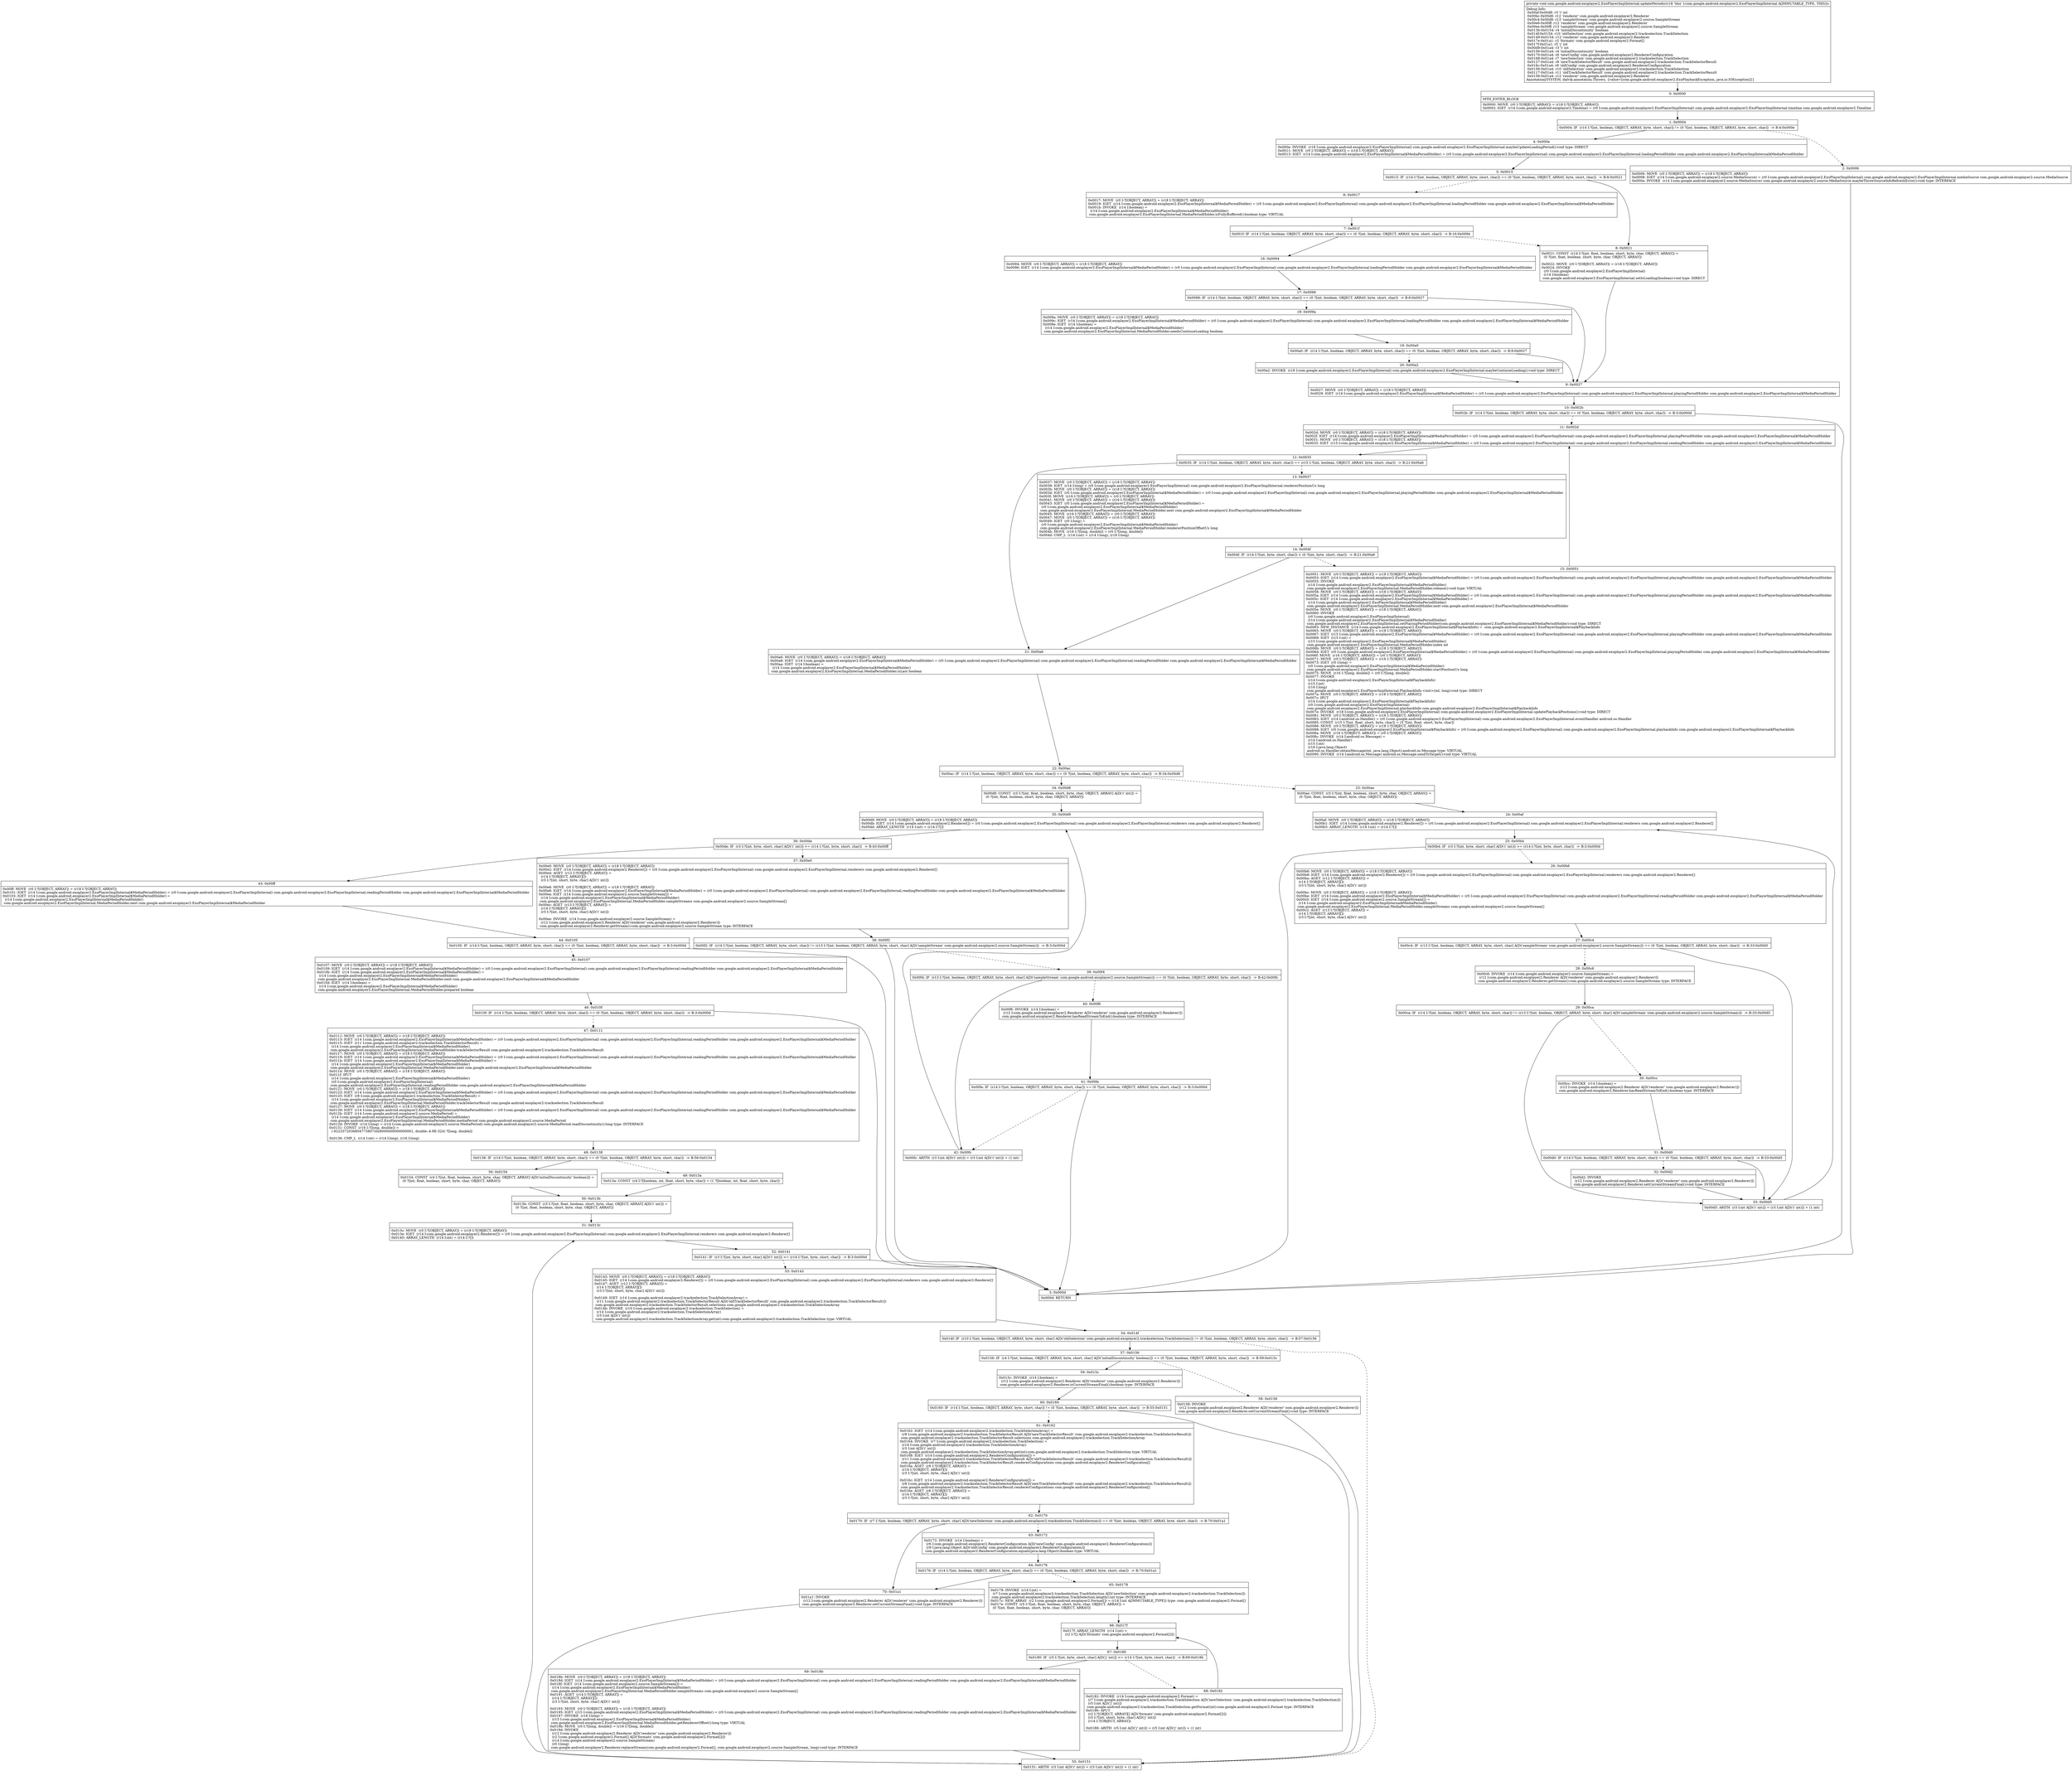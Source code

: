 digraph "CFG forcom.google.android.exoplayer2.ExoPlayerImplInternal.updatePeriods()V" {
Node_0 [shape=record,label="{0\:\ 0x0000|MTH_ENTER_BLOCK\l|0x0000: MOVE  (r0 I:?[OBJECT, ARRAY]) = (r18 I:?[OBJECT, ARRAY]) \l0x0002: IGET  (r14 I:com.google.android.exoplayer2.Timeline) = (r0 I:com.google.android.exoplayer2.ExoPlayerImplInternal) com.google.android.exoplayer2.ExoPlayerImplInternal.timeline com.google.android.exoplayer2.Timeline \l}"];
Node_1 [shape=record,label="{1\:\ 0x0004|0x0004: IF  (r14 I:?[int, boolean, OBJECT, ARRAY, byte, short, char]) != (0 ?[int, boolean, OBJECT, ARRAY, byte, short, char])  \-\> B:4:0x000e \l}"];
Node_2 [shape=record,label="{2\:\ 0x0006|0x0006: MOVE  (r0 I:?[OBJECT, ARRAY]) = (r18 I:?[OBJECT, ARRAY]) \l0x0008: IGET  (r14 I:com.google.android.exoplayer2.source.MediaSource) = (r0 I:com.google.android.exoplayer2.ExoPlayerImplInternal) com.google.android.exoplayer2.ExoPlayerImplInternal.mediaSource com.google.android.exoplayer2.source.MediaSource \l0x000a: INVOKE  (r14 I:com.google.android.exoplayer2.source.MediaSource) com.google.android.exoplayer2.source.MediaSource.maybeThrowSourceInfoRefreshError():void type: INTERFACE \l}"];
Node_3 [shape=record,label="{3\:\ 0x000d|0x000d: RETURN   \l}"];
Node_4 [shape=record,label="{4\:\ 0x000e|0x000e: INVOKE  (r18 I:com.google.android.exoplayer2.ExoPlayerImplInternal) com.google.android.exoplayer2.ExoPlayerImplInternal.maybeUpdateLoadingPeriod():void type: DIRECT \l0x0011: MOVE  (r0 I:?[OBJECT, ARRAY]) = (r18 I:?[OBJECT, ARRAY]) \l0x0013: IGET  (r14 I:com.google.android.exoplayer2.ExoPlayerImplInternal$MediaPeriodHolder) = (r0 I:com.google.android.exoplayer2.ExoPlayerImplInternal) com.google.android.exoplayer2.ExoPlayerImplInternal.loadingPeriodHolder com.google.android.exoplayer2.ExoPlayerImplInternal$MediaPeriodHolder \l}"];
Node_5 [shape=record,label="{5\:\ 0x0015|0x0015: IF  (r14 I:?[int, boolean, OBJECT, ARRAY, byte, short, char]) == (0 ?[int, boolean, OBJECT, ARRAY, byte, short, char])  \-\> B:8:0x0021 \l}"];
Node_6 [shape=record,label="{6\:\ 0x0017|0x0017: MOVE  (r0 I:?[OBJECT, ARRAY]) = (r18 I:?[OBJECT, ARRAY]) \l0x0019: IGET  (r14 I:com.google.android.exoplayer2.ExoPlayerImplInternal$MediaPeriodHolder) = (r0 I:com.google.android.exoplayer2.ExoPlayerImplInternal) com.google.android.exoplayer2.ExoPlayerImplInternal.loadingPeriodHolder com.google.android.exoplayer2.ExoPlayerImplInternal$MediaPeriodHolder \l0x001b: INVOKE  (r14 I:boolean) = \l  (r14 I:com.google.android.exoplayer2.ExoPlayerImplInternal$MediaPeriodHolder)\l com.google.android.exoplayer2.ExoPlayerImplInternal.MediaPeriodHolder.isFullyBuffered():boolean type: VIRTUAL \l}"];
Node_7 [shape=record,label="{7\:\ 0x001f|0x001f: IF  (r14 I:?[int, boolean, OBJECT, ARRAY, byte, short, char]) == (0 ?[int, boolean, OBJECT, ARRAY, byte, short, char])  \-\> B:16:0x0094 \l}"];
Node_8 [shape=record,label="{8\:\ 0x0021|0x0021: CONST  (r14 I:?[int, float, boolean, short, byte, char, OBJECT, ARRAY]) = \l  (0 ?[int, float, boolean, short, byte, char, OBJECT, ARRAY])\l \l0x0022: MOVE  (r0 I:?[OBJECT, ARRAY]) = (r18 I:?[OBJECT, ARRAY]) \l0x0024: INVOKE  \l  (r0 I:com.google.android.exoplayer2.ExoPlayerImplInternal)\l  (r14 I:boolean)\l com.google.android.exoplayer2.ExoPlayerImplInternal.setIsLoading(boolean):void type: DIRECT \l}"];
Node_9 [shape=record,label="{9\:\ 0x0027|0x0027: MOVE  (r0 I:?[OBJECT, ARRAY]) = (r18 I:?[OBJECT, ARRAY]) \l0x0029: IGET  (r14 I:com.google.android.exoplayer2.ExoPlayerImplInternal$MediaPeriodHolder) = (r0 I:com.google.android.exoplayer2.ExoPlayerImplInternal) com.google.android.exoplayer2.ExoPlayerImplInternal.playingPeriodHolder com.google.android.exoplayer2.ExoPlayerImplInternal$MediaPeriodHolder \l}"];
Node_10 [shape=record,label="{10\:\ 0x002b|0x002b: IF  (r14 I:?[int, boolean, OBJECT, ARRAY, byte, short, char]) == (0 ?[int, boolean, OBJECT, ARRAY, byte, short, char])  \-\> B:3:0x000d \l}"];
Node_11 [shape=record,label="{11\:\ 0x002d|0x002d: MOVE  (r0 I:?[OBJECT, ARRAY]) = (r18 I:?[OBJECT, ARRAY]) \l0x002f: IGET  (r14 I:com.google.android.exoplayer2.ExoPlayerImplInternal$MediaPeriodHolder) = (r0 I:com.google.android.exoplayer2.ExoPlayerImplInternal) com.google.android.exoplayer2.ExoPlayerImplInternal.playingPeriodHolder com.google.android.exoplayer2.ExoPlayerImplInternal$MediaPeriodHolder \l0x0031: MOVE  (r0 I:?[OBJECT, ARRAY]) = (r18 I:?[OBJECT, ARRAY]) \l0x0033: IGET  (r15 I:com.google.android.exoplayer2.ExoPlayerImplInternal$MediaPeriodHolder) = (r0 I:com.google.android.exoplayer2.ExoPlayerImplInternal) com.google.android.exoplayer2.ExoPlayerImplInternal.readingPeriodHolder com.google.android.exoplayer2.ExoPlayerImplInternal$MediaPeriodHolder \l}"];
Node_12 [shape=record,label="{12\:\ 0x0035|0x0035: IF  (r14 I:?[int, boolean, OBJECT, ARRAY, byte, short, char]) == (r15 I:?[int, boolean, OBJECT, ARRAY, byte, short, char])  \-\> B:21:0x00a6 \l}"];
Node_13 [shape=record,label="{13\:\ 0x0037|0x0037: MOVE  (r0 I:?[OBJECT, ARRAY]) = (r18 I:?[OBJECT, ARRAY]) \l0x0039: IGET  (r14 I:long) = (r0 I:com.google.android.exoplayer2.ExoPlayerImplInternal) com.google.android.exoplayer2.ExoPlayerImplInternal.rendererPositionUs long \l0x003b: MOVE  (r0 I:?[OBJECT, ARRAY]) = (r18 I:?[OBJECT, ARRAY]) \l0x003d: IGET  (r0 I:com.google.android.exoplayer2.ExoPlayerImplInternal$MediaPeriodHolder) = (r0 I:com.google.android.exoplayer2.ExoPlayerImplInternal) com.google.android.exoplayer2.ExoPlayerImplInternal.playingPeriodHolder com.google.android.exoplayer2.ExoPlayerImplInternal$MediaPeriodHolder \l0x003f: MOVE  (r16 I:?[OBJECT, ARRAY]) = (r0 I:?[OBJECT, ARRAY]) \l0x0041: MOVE  (r0 I:?[OBJECT, ARRAY]) = (r16 I:?[OBJECT, ARRAY]) \l0x0043: IGET  (r0 I:com.google.android.exoplayer2.ExoPlayerImplInternal$MediaPeriodHolder) = \l  (r0 I:com.google.android.exoplayer2.ExoPlayerImplInternal$MediaPeriodHolder)\l com.google.android.exoplayer2.ExoPlayerImplInternal.MediaPeriodHolder.next com.google.android.exoplayer2.ExoPlayerImplInternal$MediaPeriodHolder \l0x0045: MOVE  (r16 I:?[OBJECT, ARRAY]) = (r0 I:?[OBJECT, ARRAY]) \l0x0047: MOVE  (r0 I:?[OBJECT, ARRAY]) = (r16 I:?[OBJECT, ARRAY]) \l0x0049: IGET  (r0 I:long) = \l  (r0 I:com.google.android.exoplayer2.ExoPlayerImplInternal$MediaPeriodHolder)\l com.google.android.exoplayer2.ExoPlayerImplInternal.MediaPeriodHolder.rendererPositionOffsetUs long \l0x004b: MOVE  (r16 I:?[long, double]) = (r0 I:?[long, double]) \l0x004d: CMP_L  (r14 I:int) = (r14 I:long), (r16 I:long) \l}"];
Node_14 [shape=record,label="{14\:\ 0x004f|0x004f: IF  (r14 I:?[int, byte, short, char]) \< (0 ?[int, byte, short, char])  \-\> B:21:0x00a6 \l}"];
Node_15 [shape=record,label="{15\:\ 0x0051|0x0051: MOVE  (r0 I:?[OBJECT, ARRAY]) = (r18 I:?[OBJECT, ARRAY]) \l0x0053: IGET  (r14 I:com.google.android.exoplayer2.ExoPlayerImplInternal$MediaPeriodHolder) = (r0 I:com.google.android.exoplayer2.ExoPlayerImplInternal) com.google.android.exoplayer2.ExoPlayerImplInternal.playingPeriodHolder com.google.android.exoplayer2.ExoPlayerImplInternal$MediaPeriodHolder \l0x0055: INVOKE  \l  (r14 I:com.google.android.exoplayer2.ExoPlayerImplInternal$MediaPeriodHolder)\l com.google.android.exoplayer2.ExoPlayerImplInternal.MediaPeriodHolder.release():void type: VIRTUAL \l0x0058: MOVE  (r0 I:?[OBJECT, ARRAY]) = (r18 I:?[OBJECT, ARRAY]) \l0x005a: IGET  (r14 I:com.google.android.exoplayer2.ExoPlayerImplInternal$MediaPeriodHolder) = (r0 I:com.google.android.exoplayer2.ExoPlayerImplInternal) com.google.android.exoplayer2.ExoPlayerImplInternal.playingPeriodHolder com.google.android.exoplayer2.ExoPlayerImplInternal$MediaPeriodHolder \l0x005c: IGET  (r14 I:com.google.android.exoplayer2.ExoPlayerImplInternal$MediaPeriodHolder) = \l  (r14 I:com.google.android.exoplayer2.ExoPlayerImplInternal$MediaPeriodHolder)\l com.google.android.exoplayer2.ExoPlayerImplInternal.MediaPeriodHolder.next com.google.android.exoplayer2.ExoPlayerImplInternal$MediaPeriodHolder \l0x005e: MOVE  (r0 I:?[OBJECT, ARRAY]) = (r18 I:?[OBJECT, ARRAY]) \l0x0060: INVOKE  \l  (r0 I:com.google.android.exoplayer2.ExoPlayerImplInternal)\l  (r14 I:com.google.android.exoplayer2.ExoPlayerImplInternal$MediaPeriodHolder)\l com.google.android.exoplayer2.ExoPlayerImplInternal.setPlayingPeriodHolder(com.google.android.exoplayer2.ExoPlayerImplInternal$MediaPeriodHolder):void type: DIRECT \l0x0063: NEW_INSTANCE  (r14 I:com.google.android.exoplayer2.ExoPlayerImplInternal$PlaybackInfo) =  com.google.android.exoplayer2.ExoPlayerImplInternal$PlaybackInfo \l0x0065: MOVE  (r0 I:?[OBJECT, ARRAY]) = (r18 I:?[OBJECT, ARRAY]) \l0x0067: IGET  (r15 I:com.google.android.exoplayer2.ExoPlayerImplInternal$MediaPeriodHolder) = (r0 I:com.google.android.exoplayer2.ExoPlayerImplInternal) com.google.android.exoplayer2.ExoPlayerImplInternal.playingPeriodHolder com.google.android.exoplayer2.ExoPlayerImplInternal$MediaPeriodHolder \l0x0069: IGET  (r15 I:int) = \l  (r15 I:com.google.android.exoplayer2.ExoPlayerImplInternal$MediaPeriodHolder)\l com.google.android.exoplayer2.ExoPlayerImplInternal.MediaPeriodHolder.index int \l0x006b: MOVE  (r0 I:?[OBJECT, ARRAY]) = (r18 I:?[OBJECT, ARRAY]) \l0x006d: IGET  (r0 I:com.google.android.exoplayer2.ExoPlayerImplInternal$MediaPeriodHolder) = (r0 I:com.google.android.exoplayer2.ExoPlayerImplInternal) com.google.android.exoplayer2.ExoPlayerImplInternal.playingPeriodHolder com.google.android.exoplayer2.ExoPlayerImplInternal$MediaPeriodHolder \l0x006f: MOVE  (r16 I:?[OBJECT, ARRAY]) = (r0 I:?[OBJECT, ARRAY]) \l0x0071: MOVE  (r0 I:?[OBJECT, ARRAY]) = (r16 I:?[OBJECT, ARRAY]) \l0x0073: IGET  (r0 I:long) = \l  (r0 I:com.google.android.exoplayer2.ExoPlayerImplInternal$MediaPeriodHolder)\l com.google.android.exoplayer2.ExoPlayerImplInternal.MediaPeriodHolder.startPositionUs long \l0x0075: MOVE  (r16 I:?[long, double]) = (r0 I:?[long, double]) \l0x0077: INVOKE  \l  (r14 I:com.google.android.exoplayer2.ExoPlayerImplInternal$PlaybackInfo)\l  (r15 I:int)\l  (r16 I:long)\l com.google.android.exoplayer2.ExoPlayerImplInternal.PlaybackInfo.\<init\>(int, long):void type: DIRECT \l0x007a: MOVE  (r0 I:?[OBJECT, ARRAY]) = (r18 I:?[OBJECT, ARRAY]) \l0x007c: IPUT  \l  (r14 I:com.google.android.exoplayer2.ExoPlayerImplInternal$PlaybackInfo)\l  (r0 I:com.google.android.exoplayer2.ExoPlayerImplInternal)\l com.google.android.exoplayer2.ExoPlayerImplInternal.playbackInfo com.google.android.exoplayer2.ExoPlayerImplInternal$PlaybackInfo \l0x007e: INVOKE  (r18 I:com.google.android.exoplayer2.ExoPlayerImplInternal) com.google.android.exoplayer2.ExoPlayerImplInternal.updatePlaybackPositions():void type: DIRECT \l0x0081: MOVE  (r0 I:?[OBJECT, ARRAY]) = (r18 I:?[OBJECT, ARRAY]) \l0x0083: IGET  (r14 I:android.os.Handler) = (r0 I:com.google.android.exoplayer2.ExoPlayerImplInternal) com.google.android.exoplayer2.ExoPlayerImplInternal.eventHandler android.os.Handler \l0x0085: CONST  (r15 I:?[int, float, short, byte, char]) = (5 ?[int, float, short, byte, char]) \l0x0086: MOVE  (r0 I:?[OBJECT, ARRAY]) = (r18 I:?[OBJECT, ARRAY]) \l0x0088: IGET  (r0 I:com.google.android.exoplayer2.ExoPlayerImplInternal$PlaybackInfo) = (r0 I:com.google.android.exoplayer2.ExoPlayerImplInternal) com.google.android.exoplayer2.ExoPlayerImplInternal.playbackInfo com.google.android.exoplayer2.ExoPlayerImplInternal$PlaybackInfo \l0x008a: MOVE  (r16 I:?[OBJECT, ARRAY]) = (r0 I:?[OBJECT, ARRAY]) \l0x008c: INVOKE  (r14 I:android.os.Message) = \l  (r14 I:android.os.Handler)\l  (r15 I:int)\l  (r16 I:java.lang.Object)\l android.os.Handler.obtainMessage(int, java.lang.Object):android.os.Message type: VIRTUAL \l0x0090: INVOKE  (r14 I:android.os.Message) android.os.Message.sendToTarget():void type: VIRTUAL \l}"];
Node_16 [shape=record,label="{16\:\ 0x0094|0x0094: MOVE  (r0 I:?[OBJECT, ARRAY]) = (r18 I:?[OBJECT, ARRAY]) \l0x0096: IGET  (r14 I:com.google.android.exoplayer2.ExoPlayerImplInternal$MediaPeriodHolder) = (r0 I:com.google.android.exoplayer2.ExoPlayerImplInternal) com.google.android.exoplayer2.ExoPlayerImplInternal.loadingPeriodHolder com.google.android.exoplayer2.ExoPlayerImplInternal$MediaPeriodHolder \l}"];
Node_17 [shape=record,label="{17\:\ 0x0098|0x0098: IF  (r14 I:?[int, boolean, OBJECT, ARRAY, byte, short, char]) == (0 ?[int, boolean, OBJECT, ARRAY, byte, short, char])  \-\> B:9:0x0027 \l}"];
Node_18 [shape=record,label="{18\:\ 0x009a|0x009a: MOVE  (r0 I:?[OBJECT, ARRAY]) = (r18 I:?[OBJECT, ARRAY]) \l0x009c: IGET  (r14 I:com.google.android.exoplayer2.ExoPlayerImplInternal$MediaPeriodHolder) = (r0 I:com.google.android.exoplayer2.ExoPlayerImplInternal) com.google.android.exoplayer2.ExoPlayerImplInternal.loadingPeriodHolder com.google.android.exoplayer2.ExoPlayerImplInternal$MediaPeriodHolder \l0x009e: IGET  (r14 I:boolean) = \l  (r14 I:com.google.android.exoplayer2.ExoPlayerImplInternal$MediaPeriodHolder)\l com.google.android.exoplayer2.ExoPlayerImplInternal.MediaPeriodHolder.needsContinueLoading boolean \l}"];
Node_19 [shape=record,label="{19\:\ 0x00a0|0x00a0: IF  (r14 I:?[int, boolean, OBJECT, ARRAY, byte, short, char]) == (0 ?[int, boolean, OBJECT, ARRAY, byte, short, char])  \-\> B:9:0x0027 \l}"];
Node_20 [shape=record,label="{20\:\ 0x00a2|0x00a2: INVOKE  (r18 I:com.google.android.exoplayer2.ExoPlayerImplInternal) com.google.android.exoplayer2.ExoPlayerImplInternal.maybeContinueLoading():void type: DIRECT \l}"];
Node_21 [shape=record,label="{21\:\ 0x00a6|0x00a6: MOVE  (r0 I:?[OBJECT, ARRAY]) = (r18 I:?[OBJECT, ARRAY]) \l0x00a8: IGET  (r14 I:com.google.android.exoplayer2.ExoPlayerImplInternal$MediaPeriodHolder) = (r0 I:com.google.android.exoplayer2.ExoPlayerImplInternal) com.google.android.exoplayer2.ExoPlayerImplInternal.readingPeriodHolder com.google.android.exoplayer2.ExoPlayerImplInternal$MediaPeriodHolder \l0x00aa: IGET  (r14 I:boolean) = \l  (r14 I:com.google.android.exoplayer2.ExoPlayerImplInternal$MediaPeriodHolder)\l com.google.android.exoplayer2.ExoPlayerImplInternal.MediaPeriodHolder.isLast boolean \l}"];
Node_22 [shape=record,label="{22\:\ 0x00ac|0x00ac: IF  (r14 I:?[int, boolean, OBJECT, ARRAY, byte, short, char]) == (0 ?[int, boolean, OBJECT, ARRAY, byte, short, char])  \-\> B:34:0x00d8 \l}"];
Node_23 [shape=record,label="{23\:\ 0x00ae|0x00ae: CONST  (r3 I:?[int, float, boolean, short, byte, char, OBJECT, ARRAY]) = \l  (0 ?[int, float, boolean, short, byte, char, OBJECT, ARRAY])\l \l}"];
Node_24 [shape=record,label="{24\:\ 0x00af|0x00af: MOVE  (r0 I:?[OBJECT, ARRAY]) = (r18 I:?[OBJECT, ARRAY]) \l0x00b1: IGET  (r14 I:com.google.android.exoplayer2.Renderer[]) = (r0 I:com.google.android.exoplayer2.ExoPlayerImplInternal) com.google.android.exoplayer2.ExoPlayerImplInternal.renderers com.google.android.exoplayer2.Renderer[] \l0x00b3: ARRAY_LENGTH  (r14 I:int) = (r14 I:?[]) \l}"];
Node_25 [shape=record,label="{25\:\ 0x00b4|0x00b4: IF  (r3 I:?[int, byte, short, char] A[D('i' int)]) \>= (r14 I:?[int, byte, short, char])  \-\> B:3:0x000d \l}"];
Node_26 [shape=record,label="{26\:\ 0x00b6|0x00b6: MOVE  (r0 I:?[OBJECT, ARRAY]) = (r18 I:?[OBJECT, ARRAY]) \l0x00b8: IGET  (r14 I:com.google.android.exoplayer2.Renderer[]) = (r0 I:com.google.android.exoplayer2.ExoPlayerImplInternal) com.google.android.exoplayer2.ExoPlayerImplInternal.renderers com.google.android.exoplayer2.Renderer[] \l0x00ba: AGET  (r12 I:?[OBJECT, ARRAY]) = \l  (r14 I:?[OBJECT, ARRAY][])\l  (r3 I:?[int, short, byte, char] A[D('i' int)])\l \l0x00bc: MOVE  (r0 I:?[OBJECT, ARRAY]) = (r18 I:?[OBJECT, ARRAY]) \l0x00be: IGET  (r14 I:com.google.android.exoplayer2.ExoPlayerImplInternal$MediaPeriodHolder) = (r0 I:com.google.android.exoplayer2.ExoPlayerImplInternal) com.google.android.exoplayer2.ExoPlayerImplInternal.readingPeriodHolder com.google.android.exoplayer2.ExoPlayerImplInternal$MediaPeriodHolder \l0x00c0: IGET  (r14 I:com.google.android.exoplayer2.source.SampleStream[]) = \l  (r14 I:com.google.android.exoplayer2.ExoPlayerImplInternal$MediaPeriodHolder)\l com.google.android.exoplayer2.ExoPlayerImplInternal.MediaPeriodHolder.sampleStreams com.google.android.exoplayer2.source.SampleStream[] \l0x00c2: AGET  (r13 I:?[OBJECT, ARRAY]) = \l  (r14 I:?[OBJECT, ARRAY][])\l  (r3 I:?[int, short, byte, char] A[D('i' int)])\l \l}"];
Node_27 [shape=record,label="{27\:\ 0x00c4|0x00c4: IF  (r13 I:?[int, boolean, OBJECT, ARRAY, byte, short, char] A[D('sampleStream' com.google.android.exoplayer2.source.SampleStream)]) == (0 ?[int, boolean, OBJECT, ARRAY, byte, short, char])  \-\> B:33:0x00d5 \l}"];
Node_28 [shape=record,label="{28\:\ 0x00c6|0x00c6: INVOKE  (r14 I:com.google.android.exoplayer2.source.SampleStream) = \l  (r12 I:com.google.android.exoplayer2.Renderer A[D('renderer' com.google.android.exoplayer2.Renderer)])\l com.google.android.exoplayer2.Renderer.getStream():com.google.android.exoplayer2.source.SampleStream type: INTERFACE \l}"];
Node_29 [shape=record,label="{29\:\ 0x00ca|0x00ca: IF  (r14 I:?[int, boolean, OBJECT, ARRAY, byte, short, char]) != (r13 I:?[int, boolean, OBJECT, ARRAY, byte, short, char] A[D('sampleStream' com.google.android.exoplayer2.source.SampleStream)])  \-\> B:33:0x00d5 \l}"];
Node_30 [shape=record,label="{30\:\ 0x00cc|0x00cc: INVOKE  (r14 I:boolean) = \l  (r12 I:com.google.android.exoplayer2.Renderer A[D('renderer' com.google.android.exoplayer2.Renderer)])\l com.google.android.exoplayer2.Renderer.hasReadStreamToEnd():boolean type: INTERFACE \l}"];
Node_31 [shape=record,label="{31\:\ 0x00d0|0x00d0: IF  (r14 I:?[int, boolean, OBJECT, ARRAY, byte, short, char]) == (0 ?[int, boolean, OBJECT, ARRAY, byte, short, char])  \-\> B:33:0x00d5 \l}"];
Node_32 [shape=record,label="{32\:\ 0x00d2|0x00d2: INVOKE  \l  (r12 I:com.google.android.exoplayer2.Renderer A[D('renderer' com.google.android.exoplayer2.Renderer)])\l com.google.android.exoplayer2.Renderer.setCurrentStreamFinal():void type: INTERFACE \l}"];
Node_33 [shape=record,label="{33\:\ 0x00d5|0x00d5: ARITH  (r3 I:int A[D('i' int)]) = (r3 I:int A[D('i' int)]) + (1 int) \l}"];
Node_34 [shape=record,label="{34\:\ 0x00d8|0x00d8: CONST  (r3 I:?[int, float, boolean, short, byte, char, OBJECT, ARRAY] A[D('i' int)]) = \l  (0 ?[int, float, boolean, short, byte, char, OBJECT, ARRAY])\l \l}"];
Node_35 [shape=record,label="{35\:\ 0x00d9|0x00d9: MOVE  (r0 I:?[OBJECT, ARRAY]) = (r18 I:?[OBJECT, ARRAY]) \l0x00db: IGET  (r14 I:com.google.android.exoplayer2.Renderer[]) = (r0 I:com.google.android.exoplayer2.ExoPlayerImplInternal) com.google.android.exoplayer2.ExoPlayerImplInternal.renderers com.google.android.exoplayer2.Renderer[] \l0x00dd: ARRAY_LENGTH  (r14 I:int) = (r14 I:?[]) \l}"];
Node_36 [shape=record,label="{36\:\ 0x00de|0x00de: IF  (r3 I:?[int, byte, short, char] A[D('i' int)]) \>= (r14 I:?[int, byte, short, char])  \-\> B:43:0x00ff \l}"];
Node_37 [shape=record,label="{37\:\ 0x00e0|0x00e0: MOVE  (r0 I:?[OBJECT, ARRAY]) = (r18 I:?[OBJECT, ARRAY]) \l0x00e2: IGET  (r14 I:com.google.android.exoplayer2.Renderer[]) = (r0 I:com.google.android.exoplayer2.ExoPlayerImplInternal) com.google.android.exoplayer2.ExoPlayerImplInternal.renderers com.google.android.exoplayer2.Renderer[] \l0x00e4: AGET  (r12 I:?[OBJECT, ARRAY]) = \l  (r14 I:?[OBJECT, ARRAY][])\l  (r3 I:?[int, short, byte, char] A[D('i' int)])\l \l0x00e6: MOVE  (r0 I:?[OBJECT, ARRAY]) = (r18 I:?[OBJECT, ARRAY]) \l0x00e8: IGET  (r14 I:com.google.android.exoplayer2.ExoPlayerImplInternal$MediaPeriodHolder) = (r0 I:com.google.android.exoplayer2.ExoPlayerImplInternal) com.google.android.exoplayer2.ExoPlayerImplInternal.readingPeriodHolder com.google.android.exoplayer2.ExoPlayerImplInternal$MediaPeriodHolder \l0x00ea: IGET  (r14 I:com.google.android.exoplayer2.source.SampleStream[]) = \l  (r14 I:com.google.android.exoplayer2.ExoPlayerImplInternal$MediaPeriodHolder)\l com.google.android.exoplayer2.ExoPlayerImplInternal.MediaPeriodHolder.sampleStreams com.google.android.exoplayer2.source.SampleStream[] \l0x00ec: AGET  (r13 I:?[OBJECT, ARRAY]) = \l  (r14 I:?[OBJECT, ARRAY][])\l  (r3 I:?[int, short, byte, char] A[D('i' int)])\l \l0x00ee: INVOKE  (r14 I:com.google.android.exoplayer2.source.SampleStream) = \l  (r12 I:com.google.android.exoplayer2.Renderer A[D('renderer' com.google.android.exoplayer2.Renderer)])\l com.google.android.exoplayer2.Renderer.getStream():com.google.android.exoplayer2.source.SampleStream type: INTERFACE \l}"];
Node_38 [shape=record,label="{38\:\ 0x00f2|0x00f2: IF  (r14 I:?[int, boolean, OBJECT, ARRAY, byte, short, char]) != (r13 I:?[int, boolean, OBJECT, ARRAY, byte, short, char] A[D('sampleStream' com.google.android.exoplayer2.source.SampleStream)])  \-\> B:3:0x000d \l}"];
Node_39 [shape=record,label="{39\:\ 0x00f4|0x00f4: IF  (r13 I:?[int, boolean, OBJECT, ARRAY, byte, short, char] A[D('sampleStream' com.google.android.exoplayer2.source.SampleStream)]) == (0 ?[int, boolean, OBJECT, ARRAY, byte, short, char])  \-\> B:42:0x00fc \l}"];
Node_40 [shape=record,label="{40\:\ 0x00f6|0x00f6: INVOKE  (r14 I:boolean) = \l  (r12 I:com.google.android.exoplayer2.Renderer A[D('renderer' com.google.android.exoplayer2.Renderer)])\l com.google.android.exoplayer2.Renderer.hasReadStreamToEnd():boolean type: INTERFACE \l}"];
Node_41 [shape=record,label="{41\:\ 0x00fa|0x00fa: IF  (r14 I:?[int, boolean, OBJECT, ARRAY, byte, short, char]) == (0 ?[int, boolean, OBJECT, ARRAY, byte, short, char])  \-\> B:3:0x000d \l}"];
Node_42 [shape=record,label="{42\:\ 0x00fc|0x00fc: ARITH  (r3 I:int A[D('i' int)]) = (r3 I:int A[D('i' int)]) + (1 int) \l}"];
Node_43 [shape=record,label="{43\:\ 0x00ff|0x00ff: MOVE  (r0 I:?[OBJECT, ARRAY]) = (r18 I:?[OBJECT, ARRAY]) \l0x0101: IGET  (r14 I:com.google.android.exoplayer2.ExoPlayerImplInternal$MediaPeriodHolder) = (r0 I:com.google.android.exoplayer2.ExoPlayerImplInternal) com.google.android.exoplayer2.ExoPlayerImplInternal.readingPeriodHolder com.google.android.exoplayer2.ExoPlayerImplInternal$MediaPeriodHolder \l0x0103: IGET  (r14 I:com.google.android.exoplayer2.ExoPlayerImplInternal$MediaPeriodHolder) = \l  (r14 I:com.google.android.exoplayer2.ExoPlayerImplInternal$MediaPeriodHolder)\l com.google.android.exoplayer2.ExoPlayerImplInternal.MediaPeriodHolder.next com.google.android.exoplayer2.ExoPlayerImplInternal$MediaPeriodHolder \l}"];
Node_44 [shape=record,label="{44\:\ 0x0105|0x0105: IF  (r14 I:?[int, boolean, OBJECT, ARRAY, byte, short, char]) == (0 ?[int, boolean, OBJECT, ARRAY, byte, short, char])  \-\> B:3:0x000d \l}"];
Node_45 [shape=record,label="{45\:\ 0x0107|0x0107: MOVE  (r0 I:?[OBJECT, ARRAY]) = (r18 I:?[OBJECT, ARRAY]) \l0x0109: IGET  (r14 I:com.google.android.exoplayer2.ExoPlayerImplInternal$MediaPeriodHolder) = (r0 I:com.google.android.exoplayer2.ExoPlayerImplInternal) com.google.android.exoplayer2.ExoPlayerImplInternal.readingPeriodHolder com.google.android.exoplayer2.ExoPlayerImplInternal$MediaPeriodHolder \l0x010b: IGET  (r14 I:com.google.android.exoplayer2.ExoPlayerImplInternal$MediaPeriodHolder) = \l  (r14 I:com.google.android.exoplayer2.ExoPlayerImplInternal$MediaPeriodHolder)\l com.google.android.exoplayer2.ExoPlayerImplInternal.MediaPeriodHolder.next com.google.android.exoplayer2.ExoPlayerImplInternal$MediaPeriodHolder \l0x010d: IGET  (r14 I:boolean) = \l  (r14 I:com.google.android.exoplayer2.ExoPlayerImplInternal$MediaPeriodHolder)\l com.google.android.exoplayer2.ExoPlayerImplInternal.MediaPeriodHolder.prepared boolean \l}"];
Node_46 [shape=record,label="{46\:\ 0x010f|0x010f: IF  (r14 I:?[int, boolean, OBJECT, ARRAY, byte, short, char]) == (0 ?[int, boolean, OBJECT, ARRAY, byte, short, char])  \-\> B:3:0x000d \l}"];
Node_47 [shape=record,label="{47\:\ 0x0111|0x0111: MOVE  (r0 I:?[OBJECT, ARRAY]) = (r18 I:?[OBJECT, ARRAY]) \l0x0113: IGET  (r14 I:com.google.android.exoplayer2.ExoPlayerImplInternal$MediaPeriodHolder) = (r0 I:com.google.android.exoplayer2.ExoPlayerImplInternal) com.google.android.exoplayer2.ExoPlayerImplInternal.readingPeriodHolder com.google.android.exoplayer2.ExoPlayerImplInternal$MediaPeriodHolder \l0x0115: IGET  (r11 I:com.google.android.exoplayer2.trackselection.TrackSelectorResult) = \l  (r14 I:com.google.android.exoplayer2.ExoPlayerImplInternal$MediaPeriodHolder)\l com.google.android.exoplayer2.ExoPlayerImplInternal.MediaPeriodHolder.trackSelectorResult com.google.android.exoplayer2.trackselection.TrackSelectorResult \l0x0117: MOVE  (r0 I:?[OBJECT, ARRAY]) = (r18 I:?[OBJECT, ARRAY]) \l0x0119: IGET  (r14 I:com.google.android.exoplayer2.ExoPlayerImplInternal$MediaPeriodHolder) = (r0 I:com.google.android.exoplayer2.ExoPlayerImplInternal) com.google.android.exoplayer2.ExoPlayerImplInternal.readingPeriodHolder com.google.android.exoplayer2.ExoPlayerImplInternal$MediaPeriodHolder \l0x011b: IGET  (r14 I:com.google.android.exoplayer2.ExoPlayerImplInternal$MediaPeriodHolder) = \l  (r14 I:com.google.android.exoplayer2.ExoPlayerImplInternal$MediaPeriodHolder)\l com.google.android.exoplayer2.ExoPlayerImplInternal.MediaPeriodHolder.next com.google.android.exoplayer2.ExoPlayerImplInternal$MediaPeriodHolder \l0x011d: MOVE  (r0 I:?[OBJECT, ARRAY]) = (r18 I:?[OBJECT, ARRAY]) \l0x011f: IPUT  \l  (r14 I:com.google.android.exoplayer2.ExoPlayerImplInternal$MediaPeriodHolder)\l  (r0 I:com.google.android.exoplayer2.ExoPlayerImplInternal)\l com.google.android.exoplayer2.ExoPlayerImplInternal.readingPeriodHolder com.google.android.exoplayer2.ExoPlayerImplInternal$MediaPeriodHolder \l0x0121: MOVE  (r0 I:?[OBJECT, ARRAY]) = (r18 I:?[OBJECT, ARRAY]) \l0x0123: IGET  (r14 I:com.google.android.exoplayer2.ExoPlayerImplInternal$MediaPeriodHolder) = (r0 I:com.google.android.exoplayer2.ExoPlayerImplInternal) com.google.android.exoplayer2.ExoPlayerImplInternal.readingPeriodHolder com.google.android.exoplayer2.ExoPlayerImplInternal$MediaPeriodHolder \l0x0125: IGET  (r8 I:com.google.android.exoplayer2.trackselection.TrackSelectorResult) = \l  (r14 I:com.google.android.exoplayer2.ExoPlayerImplInternal$MediaPeriodHolder)\l com.google.android.exoplayer2.ExoPlayerImplInternal.MediaPeriodHolder.trackSelectorResult com.google.android.exoplayer2.trackselection.TrackSelectorResult \l0x0127: MOVE  (r0 I:?[OBJECT, ARRAY]) = (r18 I:?[OBJECT, ARRAY]) \l0x0129: IGET  (r14 I:com.google.android.exoplayer2.ExoPlayerImplInternal$MediaPeriodHolder) = (r0 I:com.google.android.exoplayer2.ExoPlayerImplInternal) com.google.android.exoplayer2.ExoPlayerImplInternal.readingPeriodHolder com.google.android.exoplayer2.ExoPlayerImplInternal$MediaPeriodHolder \l0x012b: IGET  (r14 I:com.google.android.exoplayer2.source.MediaPeriod) = \l  (r14 I:com.google.android.exoplayer2.ExoPlayerImplInternal$MediaPeriodHolder)\l com.google.android.exoplayer2.ExoPlayerImplInternal.MediaPeriodHolder.mediaPeriod com.google.android.exoplayer2.source.MediaPeriod \l0x012d: INVOKE  (r14 I:long) = (r14 I:com.google.android.exoplayer2.source.MediaPeriod) com.google.android.exoplayer2.source.MediaPeriod.readDiscontinuity():long type: INTERFACE \l0x0131: CONST  (r16 I:?[long, double]) = \l  (\-9223372036854775807(0x8000000000000001, double:\-4.9E\-324) ?[long, double])\l \l0x0136: CMP_L  (r14 I:int) = (r14 I:long), (r16 I:long) \l}"];
Node_48 [shape=record,label="{48\:\ 0x0138|0x0138: IF  (r14 I:?[int, boolean, OBJECT, ARRAY, byte, short, char]) == (0 ?[int, boolean, OBJECT, ARRAY, byte, short, char])  \-\> B:56:0x0154 \l}"];
Node_49 [shape=record,label="{49\:\ 0x013a|0x013a: CONST  (r4 I:?[boolean, int, float, short, byte, char]) = (1 ?[boolean, int, float, short, byte, char]) \l}"];
Node_50 [shape=record,label="{50\:\ 0x013b|0x013b: CONST  (r3 I:?[int, float, boolean, short, byte, char, OBJECT, ARRAY] A[D('i' int)]) = \l  (0 ?[int, float, boolean, short, byte, char, OBJECT, ARRAY])\l \l}"];
Node_51 [shape=record,label="{51\:\ 0x013c|0x013c: MOVE  (r0 I:?[OBJECT, ARRAY]) = (r18 I:?[OBJECT, ARRAY]) \l0x013e: IGET  (r14 I:com.google.android.exoplayer2.Renderer[]) = (r0 I:com.google.android.exoplayer2.ExoPlayerImplInternal) com.google.android.exoplayer2.ExoPlayerImplInternal.renderers com.google.android.exoplayer2.Renderer[] \l0x0140: ARRAY_LENGTH  (r14 I:int) = (r14 I:?[]) \l}"];
Node_52 [shape=record,label="{52\:\ 0x0141|0x0141: IF  (r3 I:?[int, byte, short, char] A[D('i' int)]) \>= (r14 I:?[int, byte, short, char])  \-\> B:3:0x000d \l}"];
Node_53 [shape=record,label="{53\:\ 0x0143|0x0143: MOVE  (r0 I:?[OBJECT, ARRAY]) = (r18 I:?[OBJECT, ARRAY]) \l0x0145: IGET  (r14 I:com.google.android.exoplayer2.Renderer[]) = (r0 I:com.google.android.exoplayer2.ExoPlayerImplInternal) com.google.android.exoplayer2.ExoPlayerImplInternal.renderers com.google.android.exoplayer2.Renderer[] \l0x0147: AGET  (r12 I:?[OBJECT, ARRAY]) = \l  (r14 I:?[OBJECT, ARRAY][])\l  (r3 I:?[int, short, byte, char] A[D('i' int)])\l \l0x0149: IGET  (r14 I:com.google.android.exoplayer2.trackselection.TrackSelectionArray) = \l  (r11 I:com.google.android.exoplayer2.trackselection.TrackSelectorResult A[D('oldTrackSelectorResult' com.google.android.exoplayer2.trackselection.TrackSelectorResult)])\l com.google.android.exoplayer2.trackselection.TrackSelectorResult.selections com.google.android.exoplayer2.trackselection.TrackSelectionArray \l0x014b: INVOKE  (r10 I:com.google.android.exoplayer2.trackselection.TrackSelection) = \l  (r14 I:com.google.android.exoplayer2.trackselection.TrackSelectionArray)\l  (r3 I:int A[D('i' int)])\l com.google.android.exoplayer2.trackselection.TrackSelectionArray.get(int):com.google.android.exoplayer2.trackselection.TrackSelection type: VIRTUAL \l}"];
Node_54 [shape=record,label="{54\:\ 0x014f|0x014f: IF  (r10 I:?[int, boolean, OBJECT, ARRAY, byte, short, char] A[D('oldSelection' com.google.android.exoplayer2.trackselection.TrackSelection)]) != (0 ?[int, boolean, OBJECT, ARRAY, byte, short, char])  \-\> B:57:0x0156 \l}"];
Node_55 [shape=record,label="{55\:\ 0x0151|0x0151: ARITH  (r3 I:int A[D('i' int)]) = (r3 I:int A[D('i' int)]) + (1 int) \l}"];
Node_56 [shape=record,label="{56\:\ 0x0154|0x0154: CONST  (r4 I:?[int, float, boolean, short, byte, char, OBJECT, ARRAY] A[D('initialDiscontinuity' boolean)]) = \l  (0 ?[int, float, boolean, short, byte, char, OBJECT, ARRAY])\l \l}"];
Node_57 [shape=record,label="{57\:\ 0x0156|0x0156: IF  (r4 I:?[int, boolean, OBJECT, ARRAY, byte, short, char] A[D('initialDiscontinuity' boolean)]) == (0 ?[int, boolean, OBJECT, ARRAY, byte, short, char])  \-\> B:59:0x015c \l}"];
Node_58 [shape=record,label="{58\:\ 0x0158|0x0158: INVOKE  \l  (r12 I:com.google.android.exoplayer2.Renderer A[D('renderer' com.google.android.exoplayer2.Renderer)])\l com.google.android.exoplayer2.Renderer.setCurrentStreamFinal():void type: INTERFACE \l}"];
Node_59 [shape=record,label="{59\:\ 0x015c|0x015c: INVOKE  (r14 I:boolean) = \l  (r12 I:com.google.android.exoplayer2.Renderer A[D('renderer' com.google.android.exoplayer2.Renderer)])\l com.google.android.exoplayer2.Renderer.isCurrentStreamFinal():boolean type: INTERFACE \l}"];
Node_60 [shape=record,label="{60\:\ 0x0160|0x0160: IF  (r14 I:?[int, boolean, OBJECT, ARRAY, byte, short, char]) != (0 ?[int, boolean, OBJECT, ARRAY, byte, short, char])  \-\> B:55:0x0151 \l}"];
Node_61 [shape=record,label="{61\:\ 0x0162|0x0162: IGET  (r14 I:com.google.android.exoplayer2.trackselection.TrackSelectionArray) = \l  (r8 I:com.google.android.exoplayer2.trackselection.TrackSelectorResult A[D('newTrackSelectorResult' com.google.android.exoplayer2.trackselection.TrackSelectorResult)])\l com.google.android.exoplayer2.trackselection.TrackSelectorResult.selections com.google.android.exoplayer2.trackselection.TrackSelectionArray \l0x0164: INVOKE  (r7 I:com.google.android.exoplayer2.trackselection.TrackSelection) = \l  (r14 I:com.google.android.exoplayer2.trackselection.TrackSelectionArray)\l  (r3 I:int A[D('i' int)])\l com.google.android.exoplayer2.trackselection.TrackSelectionArray.get(int):com.google.android.exoplayer2.trackselection.TrackSelection type: VIRTUAL \l0x0168: IGET  (r14 I:com.google.android.exoplayer2.RendererConfiguration[]) = \l  (r11 I:com.google.android.exoplayer2.trackselection.TrackSelectorResult A[D('oldTrackSelectorResult' com.google.android.exoplayer2.trackselection.TrackSelectorResult)])\l com.google.android.exoplayer2.trackselection.TrackSelectorResult.rendererConfigurations com.google.android.exoplayer2.RendererConfiguration[] \l0x016a: AGET  (r9 I:?[OBJECT, ARRAY]) = \l  (r14 I:?[OBJECT, ARRAY][])\l  (r3 I:?[int, short, byte, char] A[D('i' int)])\l \l0x016c: IGET  (r14 I:com.google.android.exoplayer2.RendererConfiguration[]) = \l  (r8 I:com.google.android.exoplayer2.trackselection.TrackSelectorResult A[D('newTrackSelectorResult' com.google.android.exoplayer2.trackselection.TrackSelectorResult)])\l com.google.android.exoplayer2.trackselection.TrackSelectorResult.rendererConfigurations com.google.android.exoplayer2.RendererConfiguration[] \l0x016e: AGET  (r6 I:?[OBJECT, ARRAY]) = \l  (r14 I:?[OBJECT, ARRAY][])\l  (r3 I:?[int, short, byte, char] A[D('i' int)])\l \l}"];
Node_62 [shape=record,label="{62\:\ 0x0170|0x0170: IF  (r7 I:?[int, boolean, OBJECT, ARRAY, byte, short, char] A[D('newSelection' com.google.android.exoplayer2.trackselection.TrackSelection)]) == (0 ?[int, boolean, OBJECT, ARRAY, byte, short, char])  \-\> B:70:0x01a1 \l}"];
Node_63 [shape=record,label="{63\:\ 0x0172|0x0172: INVOKE  (r14 I:boolean) = \l  (r6 I:com.google.android.exoplayer2.RendererConfiguration A[D('newConfig' com.google.android.exoplayer2.RendererConfiguration)])\l  (r9 I:java.lang.Object A[D('oldConfig' com.google.android.exoplayer2.RendererConfiguration)])\l com.google.android.exoplayer2.RendererConfiguration.equals(java.lang.Object):boolean type: VIRTUAL \l}"];
Node_64 [shape=record,label="{64\:\ 0x0176|0x0176: IF  (r14 I:?[int, boolean, OBJECT, ARRAY, byte, short, char]) == (0 ?[int, boolean, OBJECT, ARRAY, byte, short, char])  \-\> B:70:0x01a1 \l}"];
Node_65 [shape=record,label="{65\:\ 0x0178|0x0178: INVOKE  (r14 I:int) = \l  (r7 I:com.google.android.exoplayer2.trackselection.TrackSelection A[D('newSelection' com.google.android.exoplayer2.trackselection.TrackSelection)])\l com.google.android.exoplayer2.trackselection.TrackSelection.length():int type: INTERFACE \l0x017c: NEW_ARRAY  (r2 I:com.google.android.exoplayer2.Format[]) = (r14 I:int A[IMMUTABLE_TYPE]) type: com.google.android.exoplayer2.Format[] \l0x017e: CONST  (r5 I:?[int, float, boolean, short, byte, char, OBJECT, ARRAY]) = \l  (0 ?[int, float, boolean, short, byte, char, OBJECT, ARRAY])\l \l}"];
Node_66 [shape=record,label="{66\:\ 0x017f|0x017f: ARRAY_LENGTH  (r14 I:int) = \l  (r2 I:?[] A[D('formats' com.google.android.exoplayer2.Format[])])\l \l}"];
Node_67 [shape=record,label="{67\:\ 0x0180|0x0180: IF  (r5 I:?[int, byte, short, char] A[D('j' int)]) \>= (r14 I:?[int, byte, short, char])  \-\> B:69:0x018b \l}"];
Node_68 [shape=record,label="{68\:\ 0x0182|0x0182: INVOKE  (r14 I:com.google.android.exoplayer2.Format) = \l  (r7 I:com.google.android.exoplayer2.trackselection.TrackSelection A[D('newSelection' com.google.android.exoplayer2.trackselection.TrackSelection)])\l  (r5 I:int A[D('j' int)])\l com.google.android.exoplayer2.trackselection.TrackSelection.getFormat(int):com.google.android.exoplayer2.Format type: INTERFACE \l0x0186: APUT  \l  (r2 I:?[OBJECT, ARRAY][] A[D('formats' com.google.android.exoplayer2.Format[])])\l  (r5 I:?[int, short, byte, char] A[D('j' int)])\l  (r14 I:?[OBJECT, ARRAY])\l \l0x0188: ARITH  (r5 I:int A[D('j' int)]) = (r5 I:int A[D('j' int)]) + (1 int) \l}"];
Node_69 [shape=record,label="{69\:\ 0x018b|0x018b: MOVE  (r0 I:?[OBJECT, ARRAY]) = (r18 I:?[OBJECT, ARRAY]) \l0x018d: IGET  (r14 I:com.google.android.exoplayer2.ExoPlayerImplInternal$MediaPeriodHolder) = (r0 I:com.google.android.exoplayer2.ExoPlayerImplInternal) com.google.android.exoplayer2.ExoPlayerImplInternal.readingPeriodHolder com.google.android.exoplayer2.ExoPlayerImplInternal$MediaPeriodHolder \l0x018f: IGET  (r14 I:com.google.android.exoplayer2.source.SampleStream[]) = \l  (r14 I:com.google.android.exoplayer2.ExoPlayerImplInternal$MediaPeriodHolder)\l com.google.android.exoplayer2.ExoPlayerImplInternal.MediaPeriodHolder.sampleStreams com.google.android.exoplayer2.source.SampleStream[] \l0x0191: AGET  (r14 I:?[OBJECT, ARRAY]) = \l  (r14 I:?[OBJECT, ARRAY][])\l  (r3 I:?[int, short, byte, char] A[D('i' int)])\l \l0x0193: MOVE  (r0 I:?[OBJECT, ARRAY]) = (r18 I:?[OBJECT, ARRAY]) \l0x0195: IGET  (r15 I:com.google.android.exoplayer2.ExoPlayerImplInternal$MediaPeriodHolder) = (r0 I:com.google.android.exoplayer2.ExoPlayerImplInternal) com.google.android.exoplayer2.ExoPlayerImplInternal.readingPeriodHolder com.google.android.exoplayer2.ExoPlayerImplInternal$MediaPeriodHolder \l0x0197: INVOKE  (r16 I:long) = \l  (r15 I:com.google.android.exoplayer2.ExoPlayerImplInternal$MediaPeriodHolder)\l com.google.android.exoplayer2.ExoPlayerImplInternal.MediaPeriodHolder.getRendererOffset():long type: VIRTUAL \l0x019b: MOVE  (r0 I:?[long, double]) = (r16 I:?[long, double]) \l0x019d: INVOKE  \l  (r12 I:com.google.android.exoplayer2.Renderer A[D('renderer' com.google.android.exoplayer2.Renderer)])\l  (r2 I:com.google.android.exoplayer2.Format[] A[D('formats' com.google.android.exoplayer2.Format[])])\l  (r14 I:com.google.android.exoplayer2.source.SampleStream)\l  (r0 I:long)\l com.google.android.exoplayer2.Renderer.replaceStream(com.google.android.exoplayer2.Format[], com.google.android.exoplayer2.source.SampleStream, long):void type: INTERFACE \l}"];
Node_70 [shape=record,label="{70\:\ 0x01a1|0x01a1: INVOKE  \l  (r12 I:com.google.android.exoplayer2.Renderer A[D('renderer' com.google.android.exoplayer2.Renderer)])\l com.google.android.exoplayer2.Renderer.setCurrentStreamFinal():void type: INTERFACE \l}"];
MethodNode[shape=record,label="{private void com.google.android.exoplayer2.ExoPlayerImplInternal.updatePeriods((r18 'this' I:com.google.android.exoplayer2.ExoPlayerImplInternal A[IMMUTABLE_TYPE, THIS]))  | Debug Info:\l  0x00af\-0x00d8: r3 'i' int\l  0x00bc\-0x00d8: r12 'renderer' com.google.android.exoplayer2.Renderer\l  0x00c4\-0x00d8: r13 'sampleStream' com.google.android.exoplayer2.source.SampleStream\l  0x00e6\-0x00ff: r12 'renderer' com.google.android.exoplayer2.Renderer\l  0x00ee\-0x00ff: r13 'sampleStream' com.google.android.exoplayer2.source.SampleStream\l  0x013b\-0x0154: r4 'initialDiscontinuity' boolean\l  0x014f\-0x0154: r10 'oldSelection' com.google.android.exoplayer2.trackselection.TrackSelection\l  0x0149\-0x0154: r12 'renderer' com.google.android.exoplayer2.Renderer\l  0x017e\-0x01a1: r2 'formats' com.google.android.exoplayer2.Format[]\l  0x017f\-0x01a1: r5 'j' int\l  0x00d9\-0x01a4: r3 'i' int\l  0x0156\-0x01a4: r4 'initialDiscontinuity' boolean\l  0x0170\-0x01a4: r6 'newConfig' com.google.android.exoplayer2.RendererConfiguration\l  0x0168\-0x01a4: r7 'newSelection' com.google.android.exoplayer2.trackselection.TrackSelection\l  0x0127\-0x01a4: r8 'newTrackSelectorResult' com.google.android.exoplayer2.trackselection.TrackSelectorResult\l  0x016c\-0x01a4: r9 'oldConfig' com.google.android.exoplayer2.RendererConfiguration\l  0x0156\-0x01a4: r10 'oldSelection' com.google.android.exoplayer2.trackselection.TrackSelection\l  0x0117\-0x01a4: r11 'oldTrackSelectorResult' com.google.android.exoplayer2.trackselection.TrackSelectorResult\l  0x0156\-0x01a4: r12 'renderer' com.google.android.exoplayer2.Renderer\lAnnotation[SYSTEM, dalvik.annotation.Throws, \{value=[com.google.android.exoplayer2.ExoPlaybackException, java.io.IOException]\}]\l}"];
MethodNode -> Node_0;
Node_0 -> Node_1;
Node_1 -> Node_2[style=dashed];
Node_1 -> Node_4;
Node_2 -> Node_3;
Node_4 -> Node_5;
Node_5 -> Node_6[style=dashed];
Node_5 -> Node_8;
Node_6 -> Node_7;
Node_7 -> Node_8[style=dashed];
Node_7 -> Node_16;
Node_8 -> Node_9;
Node_9 -> Node_10;
Node_10 -> Node_3;
Node_10 -> Node_11[style=dashed];
Node_11 -> Node_12;
Node_12 -> Node_13[style=dashed];
Node_12 -> Node_21;
Node_13 -> Node_14;
Node_14 -> Node_15[style=dashed];
Node_14 -> Node_21;
Node_15 -> Node_11;
Node_16 -> Node_17;
Node_17 -> Node_9;
Node_17 -> Node_18[style=dashed];
Node_18 -> Node_19;
Node_19 -> Node_9;
Node_19 -> Node_20[style=dashed];
Node_20 -> Node_9;
Node_21 -> Node_22;
Node_22 -> Node_23[style=dashed];
Node_22 -> Node_34;
Node_23 -> Node_24;
Node_24 -> Node_25;
Node_25 -> Node_3;
Node_25 -> Node_26[style=dashed];
Node_26 -> Node_27;
Node_27 -> Node_28[style=dashed];
Node_27 -> Node_33;
Node_28 -> Node_29;
Node_29 -> Node_30[style=dashed];
Node_29 -> Node_33;
Node_30 -> Node_31;
Node_31 -> Node_32[style=dashed];
Node_31 -> Node_33;
Node_32 -> Node_33;
Node_33 -> Node_24;
Node_34 -> Node_35;
Node_35 -> Node_36;
Node_36 -> Node_37[style=dashed];
Node_36 -> Node_43;
Node_37 -> Node_38;
Node_38 -> Node_3;
Node_38 -> Node_39[style=dashed];
Node_39 -> Node_40[style=dashed];
Node_39 -> Node_42;
Node_40 -> Node_41;
Node_41 -> Node_3;
Node_41 -> Node_42[style=dashed];
Node_42 -> Node_35;
Node_43 -> Node_44;
Node_44 -> Node_3;
Node_44 -> Node_45[style=dashed];
Node_45 -> Node_46;
Node_46 -> Node_3;
Node_46 -> Node_47[style=dashed];
Node_47 -> Node_48;
Node_48 -> Node_49[style=dashed];
Node_48 -> Node_56;
Node_49 -> Node_50;
Node_50 -> Node_51;
Node_51 -> Node_52;
Node_52 -> Node_3;
Node_52 -> Node_53[style=dashed];
Node_53 -> Node_54;
Node_54 -> Node_55[style=dashed];
Node_54 -> Node_57;
Node_55 -> Node_51;
Node_56 -> Node_50;
Node_57 -> Node_58[style=dashed];
Node_57 -> Node_59;
Node_58 -> Node_55;
Node_59 -> Node_60;
Node_60 -> Node_55;
Node_60 -> Node_61[style=dashed];
Node_61 -> Node_62;
Node_62 -> Node_63[style=dashed];
Node_62 -> Node_70;
Node_63 -> Node_64;
Node_64 -> Node_65[style=dashed];
Node_64 -> Node_70;
Node_65 -> Node_66;
Node_66 -> Node_67;
Node_67 -> Node_68[style=dashed];
Node_67 -> Node_69;
Node_68 -> Node_66;
Node_69 -> Node_55;
Node_70 -> Node_55;
}

